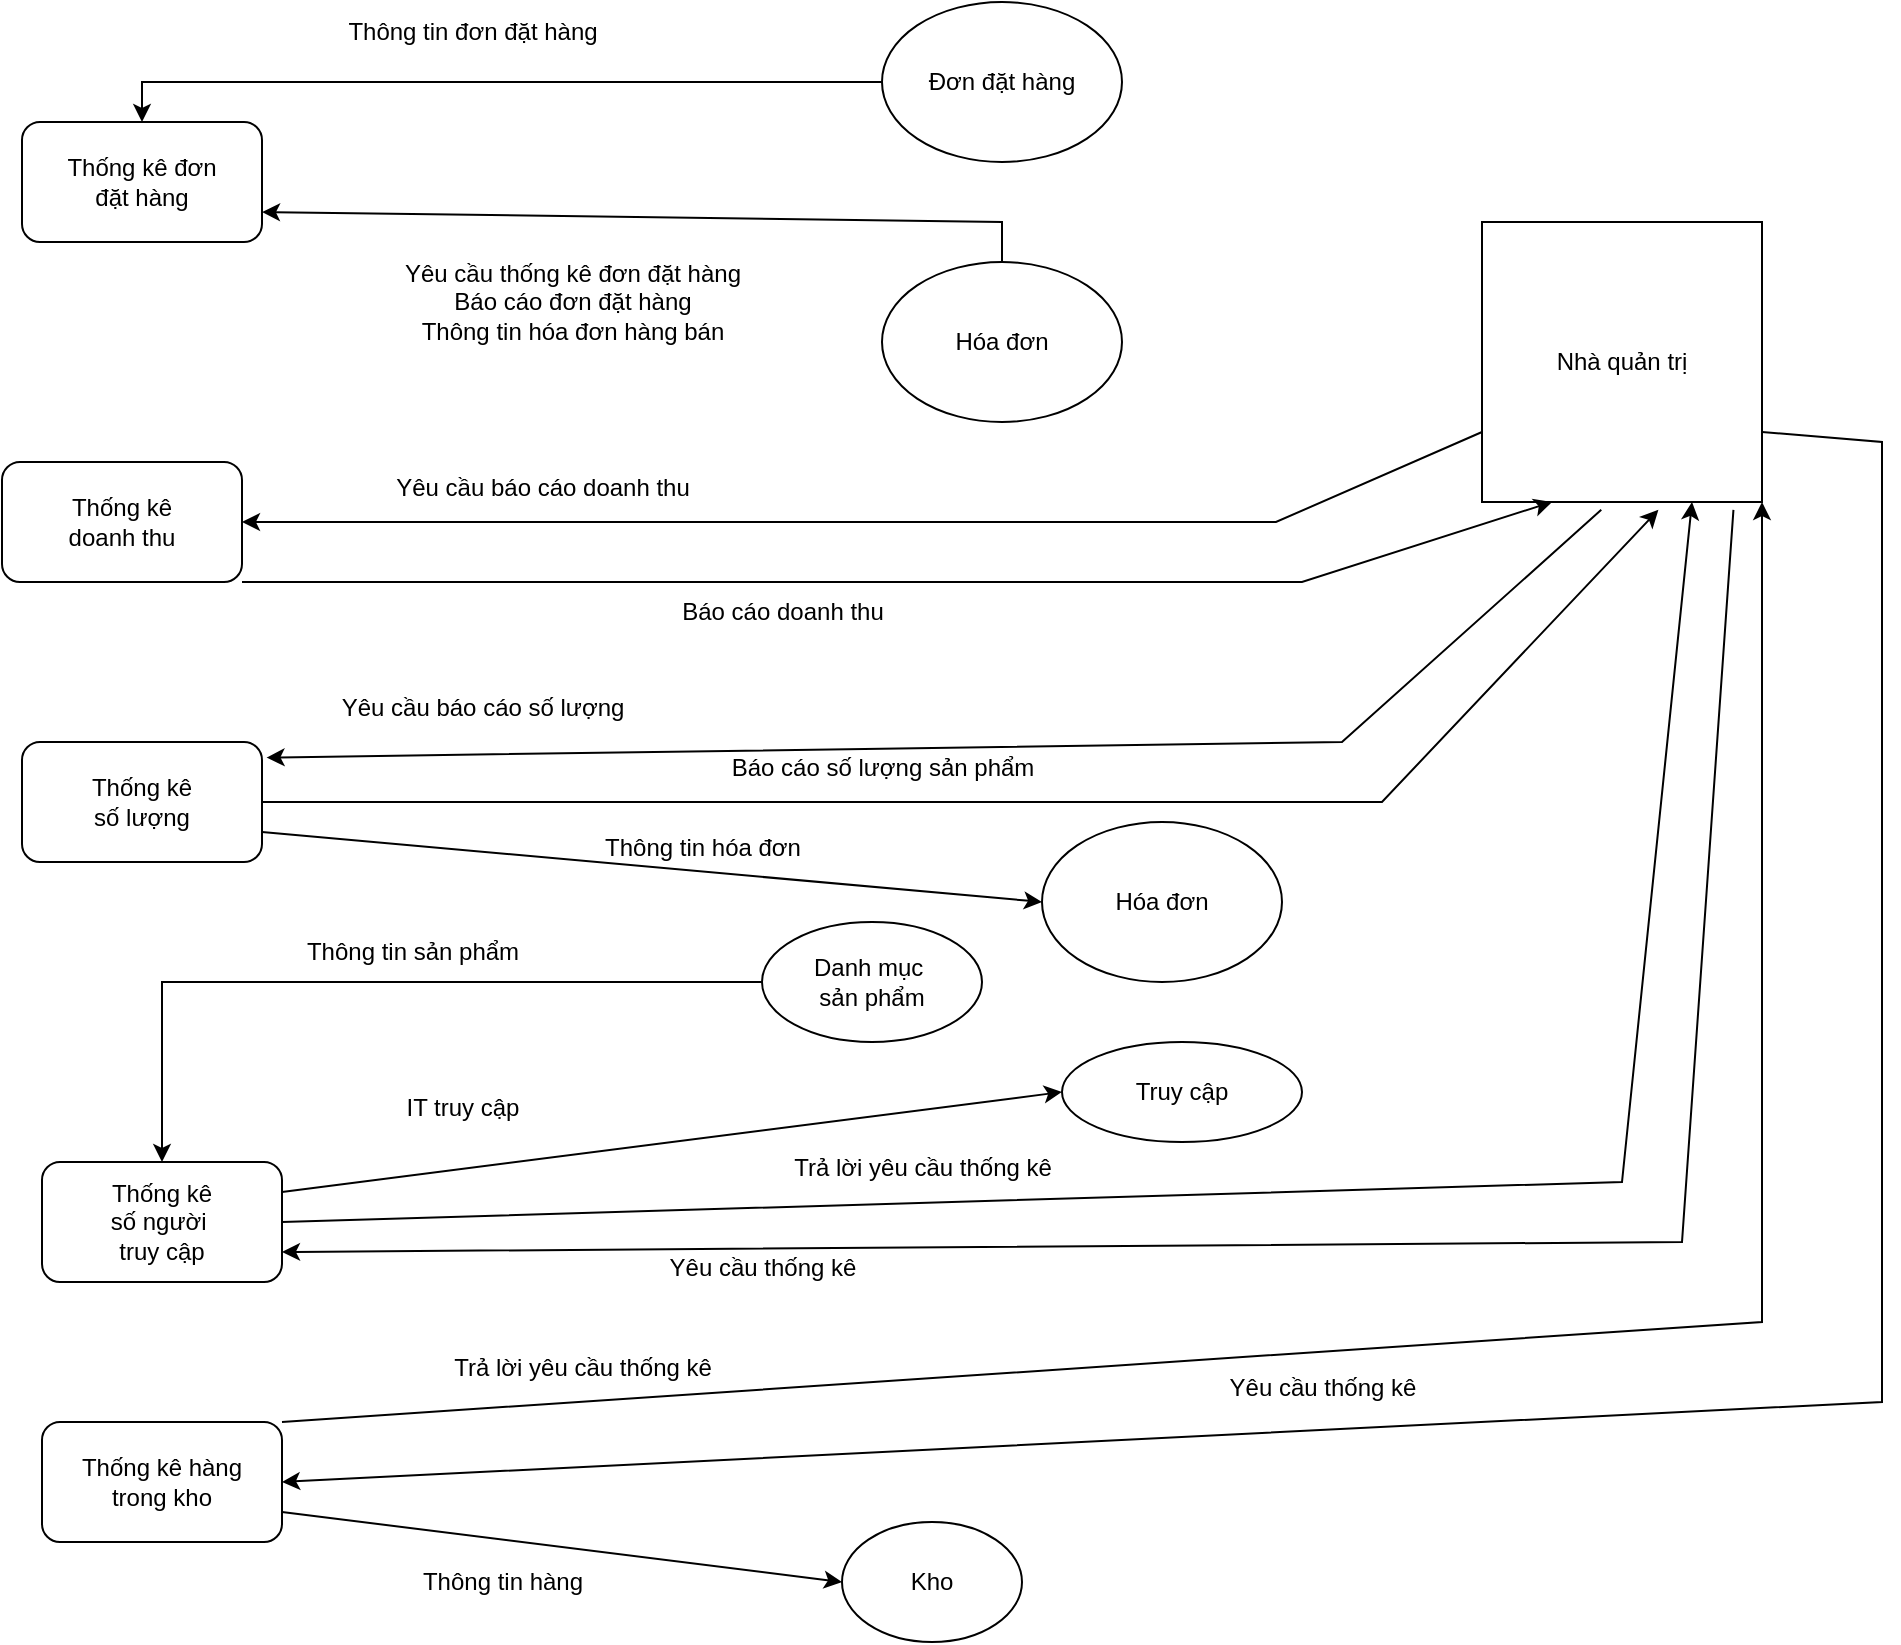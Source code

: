 <mxfile version="24.0.8" type="device">
  <diagram name="Trang-1" id="DY-MRGse1X4FkhliGlfJ">
    <mxGraphModel dx="818" dy="837" grid="1" gridSize="10" guides="1" tooltips="1" connect="1" arrows="1" fold="1" page="1" pageScale="1" pageWidth="827" pageHeight="1169" math="0" shadow="0">
      <root>
        <mxCell id="0" />
        <mxCell id="1" parent="0" />
        <mxCell id="Wj8XYZoi6iGKnwYnU9lq-1" value="Thống kê đơn&lt;div&gt;đặt hàng&lt;/div&gt;" style="rounded=1;whiteSpace=wrap;html=1;" vertex="1" parent="1">
          <mxGeometry x="70" y="90" width="120" height="60" as="geometry" />
        </mxCell>
        <mxCell id="Wj8XYZoi6iGKnwYnU9lq-2" value="Thống kê&lt;div&gt;doanh thu&lt;/div&gt;" style="rounded=1;whiteSpace=wrap;html=1;" vertex="1" parent="1">
          <mxGeometry x="60" y="260" width="120" height="60" as="geometry" />
        </mxCell>
        <mxCell id="Wj8XYZoi6iGKnwYnU9lq-3" value="Thống kê&lt;div&gt;số lượng&lt;/div&gt;" style="rounded=1;whiteSpace=wrap;html=1;" vertex="1" parent="1">
          <mxGeometry x="70" y="400" width="120" height="60" as="geometry" />
        </mxCell>
        <mxCell id="Wj8XYZoi6iGKnwYnU9lq-4" value="Thống kê&lt;div&gt;số người&amp;nbsp;&lt;/div&gt;&lt;div&gt;truy cập&lt;/div&gt;" style="rounded=1;whiteSpace=wrap;html=1;" vertex="1" parent="1">
          <mxGeometry x="80" y="610" width="120" height="60" as="geometry" />
        </mxCell>
        <mxCell id="Wj8XYZoi6iGKnwYnU9lq-5" value="Thống kê hàng&lt;div&gt;trong kho&lt;/div&gt;" style="rounded=1;whiteSpace=wrap;html=1;" vertex="1" parent="1">
          <mxGeometry x="80" y="740" width="120" height="60" as="geometry" />
        </mxCell>
        <mxCell id="Wj8XYZoi6iGKnwYnU9lq-6" value="Đơn đặt hàng" style="ellipse;whiteSpace=wrap;html=1;" vertex="1" parent="1">
          <mxGeometry x="500" y="30" width="120" height="80" as="geometry" />
        </mxCell>
        <mxCell id="Wj8XYZoi6iGKnwYnU9lq-7" value="Kho" style="ellipse;whiteSpace=wrap;html=1;" vertex="1" parent="1">
          <mxGeometry x="480" y="790" width="90" height="60" as="geometry" />
        </mxCell>
        <mxCell id="Wj8XYZoi6iGKnwYnU9lq-8" value="Nhà quản trị" style="whiteSpace=wrap;html=1;aspect=fixed;" vertex="1" parent="1">
          <mxGeometry x="800" y="140" width="140" height="140" as="geometry" />
        </mxCell>
        <mxCell id="Wj8XYZoi6iGKnwYnU9lq-9" value="Hóa đơn" style="ellipse;whiteSpace=wrap;html=1;" vertex="1" parent="1">
          <mxGeometry x="500" y="160" width="120" height="80" as="geometry" />
        </mxCell>
        <mxCell id="Wj8XYZoi6iGKnwYnU9lq-10" value="" style="endArrow=classic;html=1;rounded=0;exitX=0;exitY=0.5;exitDx=0;exitDy=0;entryX=0.5;entryY=0;entryDx=0;entryDy=0;" edge="1" parent="1" source="Wj8XYZoi6iGKnwYnU9lq-6" target="Wj8XYZoi6iGKnwYnU9lq-1">
          <mxGeometry width="50" height="50" relative="1" as="geometry">
            <mxPoint x="310" y="120" as="sourcePoint" />
            <mxPoint x="360" y="70" as="targetPoint" />
            <Array as="points">
              <mxPoint x="130" y="70" />
            </Array>
          </mxGeometry>
        </mxCell>
        <mxCell id="Wj8XYZoi6iGKnwYnU9lq-11" value="" style="endArrow=classic;html=1;rounded=0;exitX=0.5;exitY=0;exitDx=0;exitDy=0;entryX=1;entryY=0.75;entryDx=0;entryDy=0;" edge="1" parent="1" source="Wj8XYZoi6iGKnwYnU9lq-9" target="Wj8XYZoi6iGKnwYnU9lq-1">
          <mxGeometry width="50" height="50" relative="1" as="geometry">
            <mxPoint x="340" y="220" as="sourcePoint" />
            <mxPoint x="390" y="170" as="targetPoint" />
            <Array as="points">
              <mxPoint x="560" y="140" />
            </Array>
          </mxGeometry>
        </mxCell>
        <mxCell id="Wj8XYZoi6iGKnwYnU9lq-12" value="Hóa đơn" style="ellipse;whiteSpace=wrap;html=1;" vertex="1" parent="1">
          <mxGeometry x="580" y="440" width="120" height="80" as="geometry" />
        </mxCell>
        <mxCell id="Wj8XYZoi6iGKnwYnU9lq-13" value="Danh mục&amp;nbsp;&lt;br&gt;sản phẩm" style="ellipse;whiteSpace=wrap;html=1;" vertex="1" parent="1">
          <mxGeometry x="440" y="490" width="110" height="60" as="geometry" />
        </mxCell>
        <mxCell id="Wj8XYZoi6iGKnwYnU9lq-14" value="Truy cập" style="ellipse;whiteSpace=wrap;html=1;" vertex="1" parent="1">
          <mxGeometry x="590" y="550" width="120" height="50" as="geometry" />
        </mxCell>
        <mxCell id="Wj8XYZoi6iGKnwYnU9lq-15" value="" style="endArrow=classic;html=1;rounded=0;exitX=0;exitY=0.75;exitDx=0;exitDy=0;entryX=1;entryY=0.5;entryDx=0;entryDy=0;" edge="1" parent="1" source="Wj8XYZoi6iGKnwYnU9lq-8" target="Wj8XYZoi6iGKnwYnU9lq-2">
          <mxGeometry width="50" height="50" relative="1" as="geometry">
            <mxPoint x="690" y="270" as="sourcePoint" />
            <mxPoint x="470" y="290" as="targetPoint" />
            <Array as="points">
              <mxPoint x="697" y="290" />
            </Array>
          </mxGeometry>
        </mxCell>
        <mxCell id="Wj8XYZoi6iGKnwYnU9lq-16" value="" style="endArrow=classic;html=1;rounded=0;exitX=1;exitY=1;exitDx=0;exitDy=0;entryX=0.25;entryY=1;entryDx=0;entryDy=0;" edge="1" parent="1" source="Wj8XYZoi6iGKnwYnU9lq-2" target="Wj8XYZoi6iGKnwYnU9lq-8">
          <mxGeometry width="50" height="50" relative="1" as="geometry">
            <mxPoint x="290" y="390" as="sourcePoint" />
            <mxPoint x="340" y="340" as="targetPoint" />
            <Array as="points">
              <mxPoint x="710" y="320" />
            </Array>
          </mxGeometry>
        </mxCell>
        <mxCell id="Wj8XYZoi6iGKnwYnU9lq-17" value="" style="endArrow=classic;html=1;rounded=0;exitX=0.426;exitY=1.028;exitDx=0;exitDy=0;exitPerimeter=0;entryX=1.019;entryY=0.13;entryDx=0;entryDy=0;entryPerimeter=0;" edge="1" parent="1" source="Wj8XYZoi6iGKnwYnU9lq-8" target="Wj8XYZoi6iGKnwYnU9lq-3">
          <mxGeometry width="50" height="50" relative="1" as="geometry">
            <mxPoint x="370" y="410" as="sourcePoint" />
            <mxPoint x="420" y="360" as="targetPoint" />
            <Array as="points">
              <mxPoint x="730" y="400" />
            </Array>
          </mxGeometry>
        </mxCell>
        <mxCell id="Wj8XYZoi6iGKnwYnU9lq-18" value="" style="endArrow=classic;html=1;rounded=0;exitX=1;exitY=0.5;exitDx=0;exitDy=0;entryX=0.63;entryY=1.028;entryDx=0;entryDy=0;entryPerimeter=0;" edge="1" parent="1" source="Wj8XYZoi6iGKnwYnU9lq-3" target="Wj8XYZoi6iGKnwYnU9lq-8">
          <mxGeometry width="50" height="50" relative="1" as="geometry">
            <mxPoint x="280" y="500" as="sourcePoint" />
            <mxPoint x="330" y="450" as="targetPoint" />
            <Array as="points">
              <mxPoint x="750" y="430" />
            </Array>
          </mxGeometry>
        </mxCell>
        <mxCell id="Wj8XYZoi6iGKnwYnU9lq-19" value="" style="endArrow=classic;html=1;rounded=0;exitX=1;exitY=0.75;exitDx=0;exitDy=0;entryX=0;entryY=0.5;entryDx=0;entryDy=0;" edge="1" parent="1" source="Wj8XYZoi6iGKnwYnU9lq-3" target="Wj8XYZoi6iGKnwYnU9lq-12">
          <mxGeometry width="50" height="50" relative="1" as="geometry">
            <mxPoint x="180" y="510" as="sourcePoint" />
            <mxPoint x="570" y="460" as="targetPoint" />
          </mxGeometry>
        </mxCell>
        <mxCell id="Wj8XYZoi6iGKnwYnU9lq-20" value="" style="endArrow=classic;html=1;rounded=0;exitX=1;exitY=0.25;exitDx=0;exitDy=0;entryX=0;entryY=0.5;entryDx=0;entryDy=0;" edge="1" parent="1" source="Wj8XYZoi6iGKnwYnU9lq-4" target="Wj8XYZoi6iGKnwYnU9lq-14">
          <mxGeometry width="50" height="50" relative="1" as="geometry">
            <mxPoint x="290" y="570" as="sourcePoint" />
            <mxPoint x="340" y="520" as="targetPoint" />
          </mxGeometry>
        </mxCell>
        <mxCell id="Wj8XYZoi6iGKnwYnU9lq-21" value="" style="endArrow=classic;html=1;rounded=0;exitX=0;exitY=0.5;exitDx=0;exitDy=0;entryX=0.5;entryY=0;entryDx=0;entryDy=0;" edge="1" parent="1" source="Wj8XYZoi6iGKnwYnU9lq-13" target="Wj8XYZoi6iGKnwYnU9lq-4">
          <mxGeometry width="50" height="50" relative="1" as="geometry">
            <mxPoint x="340" y="550" as="sourcePoint" />
            <mxPoint x="390" y="500" as="targetPoint" />
            <Array as="points">
              <mxPoint x="140" y="520" />
            </Array>
          </mxGeometry>
        </mxCell>
        <mxCell id="Wj8XYZoi6iGKnwYnU9lq-22" value="" style="endArrow=classic;html=1;rounded=0;exitX=1;exitY=0.5;exitDx=0;exitDy=0;entryX=0.75;entryY=1;entryDx=0;entryDy=0;" edge="1" parent="1" source="Wj8XYZoi6iGKnwYnU9lq-4" target="Wj8XYZoi6iGKnwYnU9lq-8">
          <mxGeometry width="50" height="50" relative="1" as="geometry">
            <mxPoint x="340" y="710" as="sourcePoint" />
            <mxPoint x="390" y="660" as="targetPoint" />
            <Array as="points">
              <mxPoint x="870" y="620" />
            </Array>
          </mxGeometry>
        </mxCell>
        <mxCell id="Wj8XYZoi6iGKnwYnU9lq-23" value="" style="endArrow=classic;html=1;rounded=0;entryX=1;entryY=0.75;entryDx=0;entryDy=0;exitX=0.898;exitY=1.028;exitDx=0;exitDy=0;exitPerimeter=0;" edge="1" parent="1" source="Wj8XYZoi6iGKnwYnU9lq-8" target="Wj8XYZoi6iGKnwYnU9lq-4">
          <mxGeometry width="50" height="50" relative="1" as="geometry">
            <mxPoint x="370" y="690" as="sourcePoint" />
            <mxPoint x="420" y="640" as="targetPoint" />
            <Array as="points">
              <mxPoint x="900" y="650" />
            </Array>
          </mxGeometry>
        </mxCell>
        <mxCell id="Wj8XYZoi6iGKnwYnU9lq-24" value="" style="endArrow=classic;html=1;rounded=0;exitX=1;exitY=0.75;exitDx=0;exitDy=0;entryX=0;entryY=0.5;entryDx=0;entryDy=0;" edge="1" parent="1" source="Wj8XYZoi6iGKnwYnU9lq-5" target="Wj8XYZoi6iGKnwYnU9lq-7">
          <mxGeometry width="50" height="50" relative="1" as="geometry">
            <mxPoint x="340" y="710" as="sourcePoint" />
            <mxPoint x="390" y="660" as="targetPoint" />
          </mxGeometry>
        </mxCell>
        <mxCell id="Wj8XYZoi6iGKnwYnU9lq-25" value="" style="endArrow=classic;html=1;rounded=0;exitX=1;exitY=0;exitDx=0;exitDy=0;entryX=1;entryY=1;entryDx=0;entryDy=0;" edge="1" parent="1" source="Wj8XYZoi6iGKnwYnU9lq-5" target="Wj8XYZoi6iGKnwYnU9lq-8">
          <mxGeometry width="50" height="50" relative="1" as="geometry">
            <mxPoint x="220" y="690" as="sourcePoint" />
            <mxPoint x="590" y="680" as="targetPoint" />
            <Array as="points">
              <mxPoint x="940" y="690" />
            </Array>
          </mxGeometry>
        </mxCell>
        <mxCell id="Wj8XYZoi6iGKnwYnU9lq-26" value="" style="endArrow=classic;html=1;rounded=0;exitX=1;exitY=0.75;exitDx=0;exitDy=0;entryX=1;entryY=0.5;entryDx=0;entryDy=0;" edge="1" parent="1" source="Wj8XYZoi6iGKnwYnU9lq-8" target="Wj8XYZoi6iGKnwYnU9lq-5">
          <mxGeometry width="50" height="50" relative="1" as="geometry">
            <mxPoint x="700" y="750" as="sourcePoint" />
            <mxPoint x="750" y="700" as="targetPoint" />
            <Array as="points">
              <mxPoint x="1000" y="250" />
              <mxPoint x="1000" y="730" />
            </Array>
          </mxGeometry>
        </mxCell>
        <mxCell id="Wj8XYZoi6iGKnwYnU9lq-27" value="Thông tin đơn đặt hàng" style="text;html=1;align=center;verticalAlign=middle;resizable=0;points=[];autosize=1;strokeColor=none;fillColor=none;" vertex="1" parent="1">
          <mxGeometry x="220" y="30" width="150" height="30" as="geometry" />
        </mxCell>
        <mxCell id="Wj8XYZoi6iGKnwYnU9lq-28" value="Yêu cầu thống kê đơn đặt hàng&lt;div&gt;Báo cáo đơn đặt hàng&lt;/div&gt;&lt;div&gt;Thông tin hóa đơn hàng bán&lt;/div&gt;" style="text;html=1;align=center;verticalAlign=middle;resizable=0;points=[];autosize=1;strokeColor=none;fillColor=none;" vertex="1" parent="1">
          <mxGeometry x="250" y="150" width="190" height="60" as="geometry" />
        </mxCell>
        <mxCell id="Wj8XYZoi6iGKnwYnU9lq-29" value="Yêu cầu báo cáo doanh thu" style="text;html=1;align=center;verticalAlign=middle;resizable=0;points=[];autosize=1;strokeColor=none;fillColor=none;" vertex="1" parent="1">
          <mxGeometry x="245" y="258" width="170" height="30" as="geometry" />
        </mxCell>
        <mxCell id="Wj8XYZoi6iGKnwYnU9lq-30" value="Báo cáo doanh thu" style="text;html=1;align=center;verticalAlign=middle;resizable=0;points=[];autosize=1;strokeColor=none;fillColor=none;" vertex="1" parent="1">
          <mxGeometry x="390" y="320" width="120" height="30" as="geometry" />
        </mxCell>
        <mxCell id="Wj8XYZoi6iGKnwYnU9lq-31" value="Yêu cầu báo cáo số lượng" style="text;html=1;align=center;verticalAlign=middle;resizable=0;points=[];autosize=1;strokeColor=none;fillColor=none;" vertex="1" parent="1">
          <mxGeometry x="220" y="368" width="160" height="30" as="geometry" />
        </mxCell>
        <mxCell id="Wj8XYZoi6iGKnwYnU9lq-32" value="Báo cáo số lượng sản phẩm" style="text;html=1;align=center;verticalAlign=middle;resizable=0;points=[];autosize=1;strokeColor=none;fillColor=none;" vertex="1" parent="1">
          <mxGeometry x="415" y="398" width="170" height="30" as="geometry" />
        </mxCell>
        <mxCell id="Wj8XYZoi6iGKnwYnU9lq-33" value="Thông tin hóa đơn" style="text;html=1;align=center;verticalAlign=middle;resizable=0;points=[];autosize=1;strokeColor=none;fillColor=none;" vertex="1" parent="1">
          <mxGeometry x="350" y="438" width="120" height="30" as="geometry" />
        </mxCell>
        <mxCell id="Wj8XYZoi6iGKnwYnU9lq-34" value="Thông tin sản phẩm" style="text;html=1;align=center;verticalAlign=middle;resizable=0;points=[];autosize=1;strokeColor=none;fillColor=none;" vertex="1" parent="1">
          <mxGeometry x="200" y="490" width="130" height="30" as="geometry" />
        </mxCell>
        <mxCell id="Wj8XYZoi6iGKnwYnU9lq-35" value="IT truy cập" style="text;html=1;align=center;verticalAlign=middle;resizable=0;points=[];autosize=1;strokeColor=none;fillColor=none;" vertex="1" parent="1">
          <mxGeometry x="250" y="568" width="80" height="30" as="geometry" />
        </mxCell>
        <mxCell id="Wj8XYZoi6iGKnwYnU9lq-36" value="Trả lời yêu cầu thống kê" style="text;html=1;align=center;verticalAlign=middle;resizable=0;points=[];autosize=1;strokeColor=none;fillColor=none;" vertex="1" parent="1">
          <mxGeometry x="445" y="598" width="150" height="30" as="geometry" />
        </mxCell>
        <mxCell id="Wj8XYZoi6iGKnwYnU9lq-37" value="Yêu cầu thống kê" style="text;html=1;align=center;verticalAlign=middle;resizable=0;points=[];autosize=1;strokeColor=none;fillColor=none;" vertex="1" parent="1">
          <mxGeometry x="380" y="648" width="120" height="30" as="geometry" />
        </mxCell>
        <mxCell id="Wj8XYZoi6iGKnwYnU9lq-38" value="Trả lời yêu cầu thống kê" style="text;html=1;align=center;verticalAlign=middle;resizable=0;points=[];autosize=1;strokeColor=none;fillColor=none;" vertex="1" parent="1">
          <mxGeometry x="275" y="698" width="150" height="30" as="geometry" />
        </mxCell>
        <mxCell id="Wj8XYZoi6iGKnwYnU9lq-40" value="Yêu cầu thống kê" style="text;html=1;align=center;verticalAlign=middle;resizable=0;points=[];autosize=1;strokeColor=none;fillColor=none;" vertex="1" parent="1">
          <mxGeometry x="660" y="708" width="120" height="30" as="geometry" />
        </mxCell>
        <mxCell id="Wj8XYZoi6iGKnwYnU9lq-42" value="Thông tin hàng" style="text;html=1;align=center;verticalAlign=middle;resizable=0;points=[];autosize=1;strokeColor=none;fillColor=none;" vertex="1" parent="1">
          <mxGeometry x="260" y="805" width="100" height="30" as="geometry" />
        </mxCell>
      </root>
    </mxGraphModel>
  </diagram>
</mxfile>
